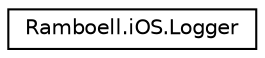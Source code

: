digraph "Graphical Class Hierarchy"
{
  edge [fontname="Helvetica",fontsize="10",labelfontname="Helvetica",labelfontsize="10"];
  node [fontname="Helvetica",fontsize="10",shape=record];
  rankdir="LR";
  Node0 [label="Ramboell.iOS.Logger",height=0.2,width=0.4,color="black", fillcolor="white", style="filled",URL="$class_ramboell_1_1i_o_s_1_1_logger.html"];
}
